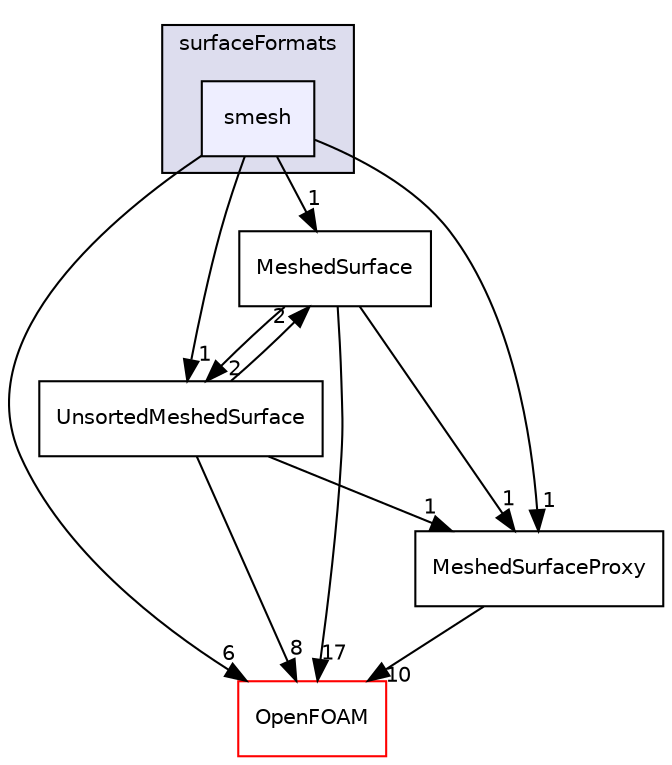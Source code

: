 digraph "src/surfMesh/surfaceFormats/smesh" {
  bgcolor=transparent;
  compound=true
  node [ fontsize="10", fontname="Helvetica"];
  edge [ labelfontsize="10", labelfontname="Helvetica"];
  subgraph clusterdir_3ad8f5f9808d8196d04eb1769c1a10a8 {
    graph [ bgcolor="#ddddee", pencolor="black", label="surfaceFormats" fontname="Helvetica", fontsize="10", URL="dir_3ad8f5f9808d8196d04eb1769c1a10a8.html"]
  dir_07abf67a6bec1375387dc9343497187d [shape=box, label="smesh", style="filled", fillcolor="#eeeeff", pencolor="black", URL="dir_07abf67a6bec1375387dc9343497187d.html"];
  }
  dir_c7b425ce1feba157c3a628060f167f64 [shape=box label="MeshedSurface" URL="dir_c7b425ce1feba157c3a628060f167f64.html"];
  dir_224334990af5761cc26bd2eed4da00bd [shape=box label="UnsortedMeshedSurface" URL="dir_224334990af5761cc26bd2eed4da00bd.html"];
  dir_b2d126e3ab79c2145c7a44de22e5f675 [shape=box label="MeshedSurfaceProxy" URL="dir_b2d126e3ab79c2145c7a44de22e5f675.html"];
  dir_c5473ff19b20e6ec4dfe5c310b3778a8 [shape=box label="OpenFOAM" color="red" URL="dir_c5473ff19b20e6ec4dfe5c310b3778a8.html"];
  dir_c7b425ce1feba157c3a628060f167f64->dir_224334990af5761cc26bd2eed4da00bd [headlabel="2", labeldistance=1.5 headhref="dir_002684_002710.html"];
  dir_c7b425ce1feba157c3a628060f167f64->dir_b2d126e3ab79c2145c7a44de22e5f675 [headlabel="1", labeldistance=1.5 headhref="dir_002684_002686.html"];
  dir_c7b425ce1feba157c3a628060f167f64->dir_c5473ff19b20e6ec4dfe5c310b3778a8 [headlabel="17", labeldistance=1.5 headhref="dir_002684_001891.html"];
  dir_224334990af5761cc26bd2eed4da00bd->dir_c7b425ce1feba157c3a628060f167f64 [headlabel="2", labeldistance=1.5 headhref="dir_002710_002684.html"];
  dir_224334990af5761cc26bd2eed4da00bd->dir_b2d126e3ab79c2145c7a44de22e5f675 [headlabel="1", labeldistance=1.5 headhref="dir_002710_002686.html"];
  dir_224334990af5761cc26bd2eed4da00bd->dir_c5473ff19b20e6ec4dfe5c310b3778a8 [headlabel="8", labeldistance=1.5 headhref="dir_002710_001891.html"];
  dir_b2d126e3ab79c2145c7a44de22e5f675->dir_c5473ff19b20e6ec4dfe5c310b3778a8 [headlabel="10", labeldistance=1.5 headhref="dir_002686_001891.html"];
  dir_07abf67a6bec1375387dc9343497187d->dir_c7b425ce1feba157c3a628060f167f64 [headlabel="1", labeldistance=1.5 headhref="dir_002695_002684.html"];
  dir_07abf67a6bec1375387dc9343497187d->dir_224334990af5761cc26bd2eed4da00bd [headlabel="1", labeldistance=1.5 headhref="dir_002695_002710.html"];
  dir_07abf67a6bec1375387dc9343497187d->dir_b2d126e3ab79c2145c7a44de22e5f675 [headlabel="1", labeldistance=1.5 headhref="dir_002695_002686.html"];
  dir_07abf67a6bec1375387dc9343497187d->dir_c5473ff19b20e6ec4dfe5c310b3778a8 [headlabel="6", labeldistance=1.5 headhref="dir_002695_001891.html"];
}
